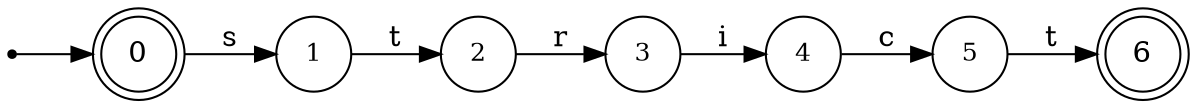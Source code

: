 digraph finite_state_machine {
	rankdir=LR;
	size="10,10"

	node [ shape = doublecircle, label = "0", fontsize  = 14] n0;

	node [ shape = circle, label = "1", fontsize  = 12] n1;
	node [ shape = circle, label = "2", fontsize  = 12] n2;
	node [ shape = circle, label = "3", fontsize  = 12] n3;
	node [ shape = circle, label = "4", fontsize  = 12] n4;
	node [ shape = circle, label = "5", fontsize  = 12] n5;

	node [ shape = doublecircle, label = "6", fontsize  = 14] n6;

	node [shape = point ]; qi
	qi -> n0;

	n0 -> n1 [ label = "s" ];
	n1 -> n2 [ label = "t" ];
	n2 -> n3 [ label = "r" ];
	n3 -> n4 [ label = "i" ];
	n4 -> n5 [ label = "c" ];
	n5 -> n6 [ label = "t" ];
}